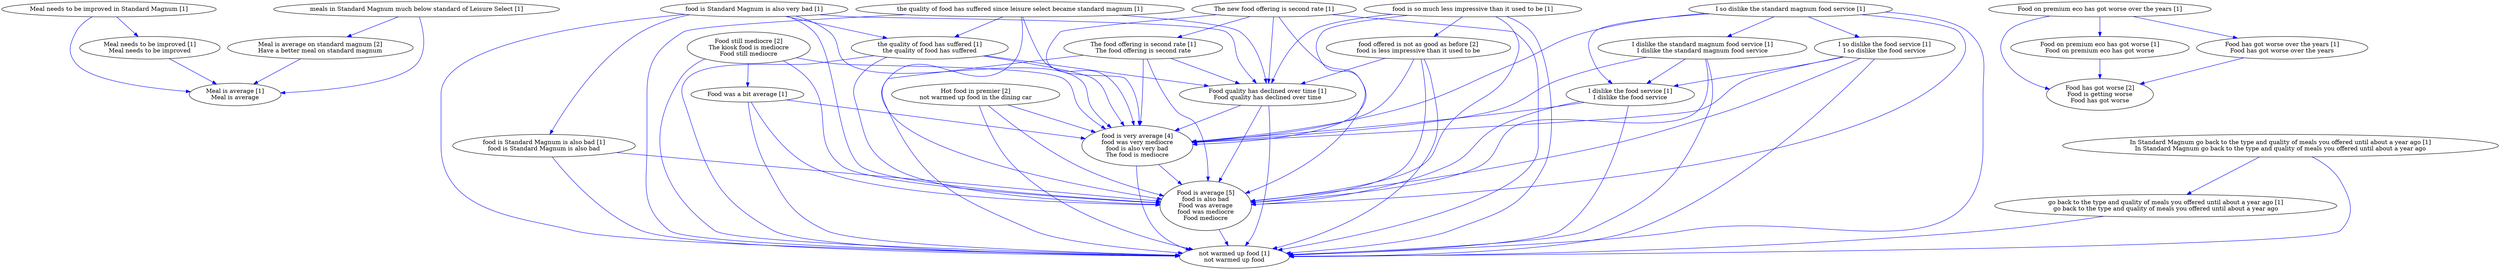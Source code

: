 digraph collapsedGraph {
"Meal is average on standard magnum [2]\nHave a better meal on standard magnum""Hot food in premier [2]\nnot warmed up food in the dining car""food is very average [4]\nfood was very mediocre\nfood is also very bad\nThe food is mediocre""Food still mediocre [2]\nThe kiosk food is mediocre\nFood still mediocre""Food is average [5]\nfood is also bad\nFood was average\nfood was mediocre\nFood mediocre""Food has got worse [2]\nFood is getting worse\nFood has got worse""food offered is not as good as before [2]\nfood is less impressive than it used to be""Food quality has declined over time [1]\nFood quality has declined over time""Food on premium eco has got worse over the years [1]""Food on premium eco has got worse [1]\nFood on premium eco has got worse""Food has got worse over the years [1]\nFood has got worse over the years""Food was a bit average [1]""I so dislike the standard magnum food service [1]""I dislike the standard magnum food service [1]\nI dislike the standard magnum food service""I dislike the food service [1]\nI dislike the food service""I so dislike the food service [1]\nI so dislike the food service""In Standard Magnum go back to the type and quality of meals you offered until about a year ago [1]\nIn Standard Magnum go back to the type and quality of meals you offered until about a year ago""go back to the type and quality of meals you offered until about a year ago [1]\ngo back to the type and quality of meals you offered until about a year ago""Meal is average [1]\nMeal is average""Meal needs to be improved in Standard Magnum [1]""Meal needs to be improved [1]\nMeal needs to be improved""The new food offering is second rate [1]""The food offering is second rate [1]\nThe food offering is second rate""food is Standard Magnum is also very bad [1]""food is Standard Magnum is also bad [1]\nfood is Standard Magnum is also bad""food is so much less impressive than it used to be [1]""meals in Standard Magnum much below standard of Leisure Select [1]""not warmed up food [1]\nnot warmed up food""the quality of food has suffered since leisure select became standard magnum [1]""the quality of food has suffered [1]\nthe quality of food has suffered""food is Standard Magnum is also very bad [1]" -> "Food is average [5]\nfood is also bad\nFood was average\nfood was mediocre\nFood mediocre" [color=blue]
"food is Standard Magnum is also very bad [1]" -> "food is very average [4]\nfood was very mediocre\nfood is also very bad\nThe food is mediocre" [color=blue]
"food is Standard Magnum is also bad [1]\nfood is Standard Magnum is also bad" -> "not warmed up food [1]\nnot warmed up food" [color=blue]
"I so dislike the standard magnum food service [1]" -> "not warmed up food [1]\nnot warmed up food" [color=blue]
"Food quality has declined over time [1]\nFood quality has declined over time" -> "food is very average [4]\nfood was very mediocre\nfood is also very bad\nThe food is mediocre" [color=blue]
"Hot food in premier [2]\nnot warmed up food in the dining car" -> "food is very average [4]\nfood was very mediocre\nfood is also very bad\nThe food is mediocre" [color=blue]
"food is Standard Magnum is also very bad [1]" -> "the quality of food has suffered [1]\nthe quality of food has suffered" [color=blue]
"Hot food in premier [2]\nnot warmed up food in the dining car" -> "not warmed up food [1]\nnot warmed up food" [color=blue]
"food is very average [4]\nfood was very mediocre\nfood is also very bad\nThe food is mediocre" -> "not warmed up food [1]\nnot warmed up food" [color=blue]
"food is Standard Magnum is also very bad [1]" -> "not warmed up food [1]\nnot warmed up food" [color=blue]
"food is very average [4]\nfood was very mediocre\nfood is also very bad\nThe food is mediocre" -> "Food is average [5]\nfood is also bad\nFood was average\nfood was mediocre\nFood mediocre" [color=blue]
"the quality of food has suffered since leisure select became standard magnum [1]" -> "Food is average [5]\nfood is also bad\nFood was average\nfood was mediocre\nFood mediocre" [color=blue]
"The food offering is second rate [1]\nThe food offering is second rate" -> "Food is average [5]\nfood is also bad\nFood was average\nfood was mediocre\nFood mediocre" [color=blue]
"food is Standard Magnum is also very bad [1]" -> "Food quality has declined over time [1]\nFood quality has declined over time" [color=blue]
"Food still mediocre [2]\nThe kiosk food is mediocre\nFood still mediocre" -> "not warmed up food [1]\nnot warmed up food" [color=blue]
"Meal needs to be improved [1]\nMeal needs to be improved" -> "Meal is average [1]\nMeal is average" [color=blue]
"Food is average [5]\nfood is also bad\nFood was average\nfood was mediocre\nFood mediocre" -> "not warmed up food [1]\nnot warmed up food" [color=blue]
"I dislike the food service [1]\nI dislike the food service" -> "not warmed up food [1]\nnot warmed up food" [color=blue]
"I dislike the food service [1]\nI dislike the food service" -> "food is very average [4]\nfood was very mediocre\nfood is also very bad\nThe food is mediocre" [color=blue]
"Food still mediocre [2]\nThe kiosk food is mediocre\nFood still mediocre" -> "food is very average [4]\nfood was very mediocre\nfood is also very bad\nThe food is mediocre" [color=blue]
"I so dislike the standard magnum food service [1]" -> "food is very average [4]\nfood was very mediocre\nfood is also very bad\nThe food is mediocre" [color=blue]
"food is so much less impressive than it used to be [1]" -> "not warmed up food [1]\nnot warmed up food" [color=blue]
"food is so much less impressive than it used to be [1]" -> "food offered is not as good as before [2]\nfood is less impressive than it used to be" [color=blue]
"the quality of food has suffered since leisure select became standard magnum [1]" -> "Food quality has declined over time [1]\nFood quality has declined over time" [color=blue]
"Meal needs to be improved in Standard Magnum [1]" -> "Meal is average [1]\nMeal is average" [color=blue]
"the quality of food has suffered [1]\nthe quality of food has suffered" -> "not warmed up food [1]\nnot warmed up food" [color=blue]
"the quality of food has suffered [1]\nthe quality of food has suffered" -> "food is very average [4]\nfood was very mediocre\nfood is also very bad\nThe food is mediocre" [color=blue]
"Food still mediocre [2]\nThe kiosk food is mediocre\nFood still mediocre" -> "Food is average [5]\nfood is also bad\nFood was average\nfood was mediocre\nFood mediocre" [color=blue]
"The new food offering is second rate [1]" -> "Food is average [5]\nfood is also bad\nFood was average\nfood was mediocre\nFood mediocre" [color=blue]
"Food was a bit average [1]" -> "not warmed up food [1]\nnot warmed up food" [color=blue]
"food offered is not as good as before [2]\nfood is less impressive than it used to be" -> "Food quality has declined over time [1]\nFood quality has declined over time" [color=blue]
"Hot food in premier [2]\nnot warmed up food in the dining car" -> "Food is average [5]\nfood is also bad\nFood was average\nfood was mediocre\nFood mediocre" [color=blue]
"Food was a bit average [1]" -> "food is very average [4]\nfood was very mediocre\nfood is also very bad\nThe food is mediocre" [color=blue]
"The food offering is second rate [1]\nThe food offering is second rate" -> "food is very average [4]\nfood was very mediocre\nfood is also very bad\nThe food is mediocre" [color=blue]
"I so dislike the standard magnum food service [1]" -> "Food is average [5]\nfood is also bad\nFood was average\nfood was mediocre\nFood mediocre" [color=blue]
"The food offering is second rate [1]\nThe food offering is second rate" -> "not warmed up food [1]\nnot warmed up food" [color=blue]
"Food still mediocre [2]\nThe kiosk food is mediocre\nFood still mediocre" -> "Food was a bit average [1]" [color=blue]
"I so dislike the food service [1]\nI so dislike the food service" -> "not warmed up food [1]\nnot warmed up food" [color=blue]
"I so dislike the food service [1]\nI so dislike the food service" -> "food is very average [4]\nfood was very mediocre\nfood is also very bad\nThe food is mediocre" [color=blue]
"Food quality has declined over time [1]\nFood quality has declined over time" -> "not warmed up food [1]\nnot warmed up food" [color=blue]
"food is Standard Magnum is also bad [1]\nfood is Standard Magnum is also bad" -> "Food is average [5]\nfood is also bad\nFood was average\nfood was mediocre\nFood mediocre" [color=blue]
"go back to the type and quality of meals you offered until about a year ago [1]\ngo back to the type and quality of meals you offered until about a year ago" -> "not warmed up food [1]\nnot warmed up food" [color=blue]
"meals in Standard Magnum much below standard of Leisure Select [1]" -> "Meal is average on standard magnum [2]\nHave a better meal on standard magnum" [color=blue]
"I dislike the standard magnum food service [1]\nI dislike the standard magnum food service" -> "not warmed up food [1]\nnot warmed up food" [color=blue]
"Food on premium eco has got worse [1]\nFood on premium eco has got worse" -> "Food has got worse [2]\nFood is getting worse\nFood has got worse" [color=blue]
"The new food offering is second rate [1]" -> "food is very average [4]\nfood was very mediocre\nfood is also very bad\nThe food is mediocre" [color=blue]
"The new food offering is second rate [1]" -> "not warmed up food [1]\nnot warmed up food" [color=blue]
"food is so much less impressive than it used to be [1]" -> "Food is average [5]\nfood is also bad\nFood was average\nfood was mediocre\nFood mediocre" [color=blue]
"food is so much less impressive than it used to be [1]" -> "food is very average [4]\nfood was very mediocre\nfood is also very bad\nThe food is mediocre" [color=blue]
"Food quality has declined over time [1]\nFood quality has declined over time" -> "Food is average [5]\nfood is also bad\nFood was average\nfood was mediocre\nFood mediocre" [color=blue]
"meals in Standard Magnum much below standard of Leisure Select [1]" -> "Meal is average [1]\nMeal is average" [color=blue]
"the quality of food has suffered [1]\nthe quality of food has suffered" -> "Food is average [5]\nfood is also bad\nFood was average\nfood was mediocre\nFood mediocre" [color=blue]
"I dislike the standard magnum food service [1]\nI dislike the standard magnum food service" -> "Food is average [5]\nfood is also bad\nFood was average\nfood was mediocre\nFood mediocre" [color=blue]
"Food was a bit average [1]" -> "Food is average [5]\nfood is also bad\nFood was average\nfood was mediocre\nFood mediocre" [color=blue]
"food offered is not as good as before [2]\nfood is less impressive than it used to be" -> "Food is average [5]\nfood is also bad\nFood was average\nfood was mediocre\nFood mediocre" [color=blue]
"I dislike the standard magnum food service [1]\nI dislike the standard magnum food service" -> "food is very average [4]\nfood was very mediocre\nfood is also very bad\nThe food is mediocre" [color=blue]
"Food on premium eco has got worse over the years [1]" -> "Food has got worse [2]\nFood is getting worse\nFood has got worse" [color=blue]
"The food offering is second rate [1]\nThe food offering is second rate" -> "Food quality has declined over time [1]\nFood quality has declined over time" [color=blue]
"The new food offering is second rate [1]" -> "Food quality has declined over time [1]\nFood quality has declined over time" [color=blue]
"food is so much less impressive than it used to be [1]" -> "Food quality has declined over time [1]\nFood quality has declined over time" [color=blue]
"the quality of food has suffered since leisure select became standard magnum [1]" -> "not warmed up food [1]\nnot warmed up food" [color=blue]
"the quality of food has suffered [1]\nthe quality of food has suffered" -> "Food quality has declined over time [1]\nFood quality has declined over time" [color=blue]
"food offered is not as good as before [2]\nfood is less impressive than it used to be" -> "not warmed up food [1]\nnot warmed up food" [color=blue]
"food offered is not as good as before [2]\nfood is less impressive than it used to be" -> "food is very average [4]\nfood was very mediocre\nfood is also very bad\nThe food is mediocre" [color=blue]
"Meal is average on standard magnum [2]\nHave a better meal on standard magnum" -> "Meal is average [1]\nMeal is average" [color=blue]
"I dislike the food service [1]\nI dislike the food service" -> "Food is average [5]\nfood is also bad\nFood was average\nfood was mediocre\nFood mediocre" [color=blue]
"the quality of food has suffered since leisure select became standard magnum [1]" -> "food is very average [4]\nfood was very mediocre\nfood is also very bad\nThe food is mediocre" [color=blue]
"In Standard Magnum go back to the type and quality of meals you offered until about a year ago [1]\nIn Standard Magnum go back to the type and quality of meals you offered until about a year ago" -> "not warmed up food [1]\nnot warmed up food" [color=blue]
"I so dislike the food service [1]\nI so dislike the food service" -> "Food is average [5]\nfood is also bad\nFood was average\nfood was mediocre\nFood mediocre" [color=blue]
"Food has got worse over the years [1]\nFood has got worse over the years" -> "Food has got worse [2]\nFood is getting worse\nFood has got worse" [color=blue]
"Food on premium eco has got worse over the years [1]" -> "Food on premium eco has got worse [1]\nFood on premium eco has got worse" [color=blue]
"Food on premium eco has got worse over the years [1]" -> "Food has got worse over the years [1]\nFood has got worse over the years" [color=blue]
"I so dislike the standard magnum food service [1]" -> "I dislike the standard magnum food service [1]\nI dislike the standard magnum food service" [color=blue]
"I dislike the standard magnum food service [1]\nI dislike the standard magnum food service" -> "I dislike the food service [1]\nI dislike the food service" [color=blue]
"I so dislike the standard magnum food service [1]" -> "I so dislike the food service [1]\nI so dislike the food service" [color=blue]
"I so dislike the food service [1]\nI so dislike the food service" -> "I dislike the food service [1]\nI dislike the food service" [color=blue]
"I so dislike the standard magnum food service [1]" -> "I dislike the food service [1]\nI dislike the food service" [color=blue]
"In Standard Magnum go back to the type and quality of meals you offered until about a year ago [1]\nIn Standard Magnum go back to the type and quality of meals you offered until about a year ago" -> "go back to the type and quality of meals you offered until about a year ago [1]\ngo back to the type and quality of meals you offered until about a year ago" [color=blue]
"Meal needs to be improved in Standard Magnum [1]" -> "Meal needs to be improved [1]\nMeal needs to be improved" [color=blue]
"The new food offering is second rate [1]" -> "The food offering is second rate [1]\nThe food offering is second rate" [color=blue]
"food is Standard Magnum is also very bad [1]" -> "food is Standard Magnum is also bad [1]\nfood is Standard Magnum is also bad" [color=blue]
"the quality of food has suffered since leisure select became standard magnum [1]" -> "the quality of food has suffered [1]\nthe quality of food has suffered" [color=blue]
}